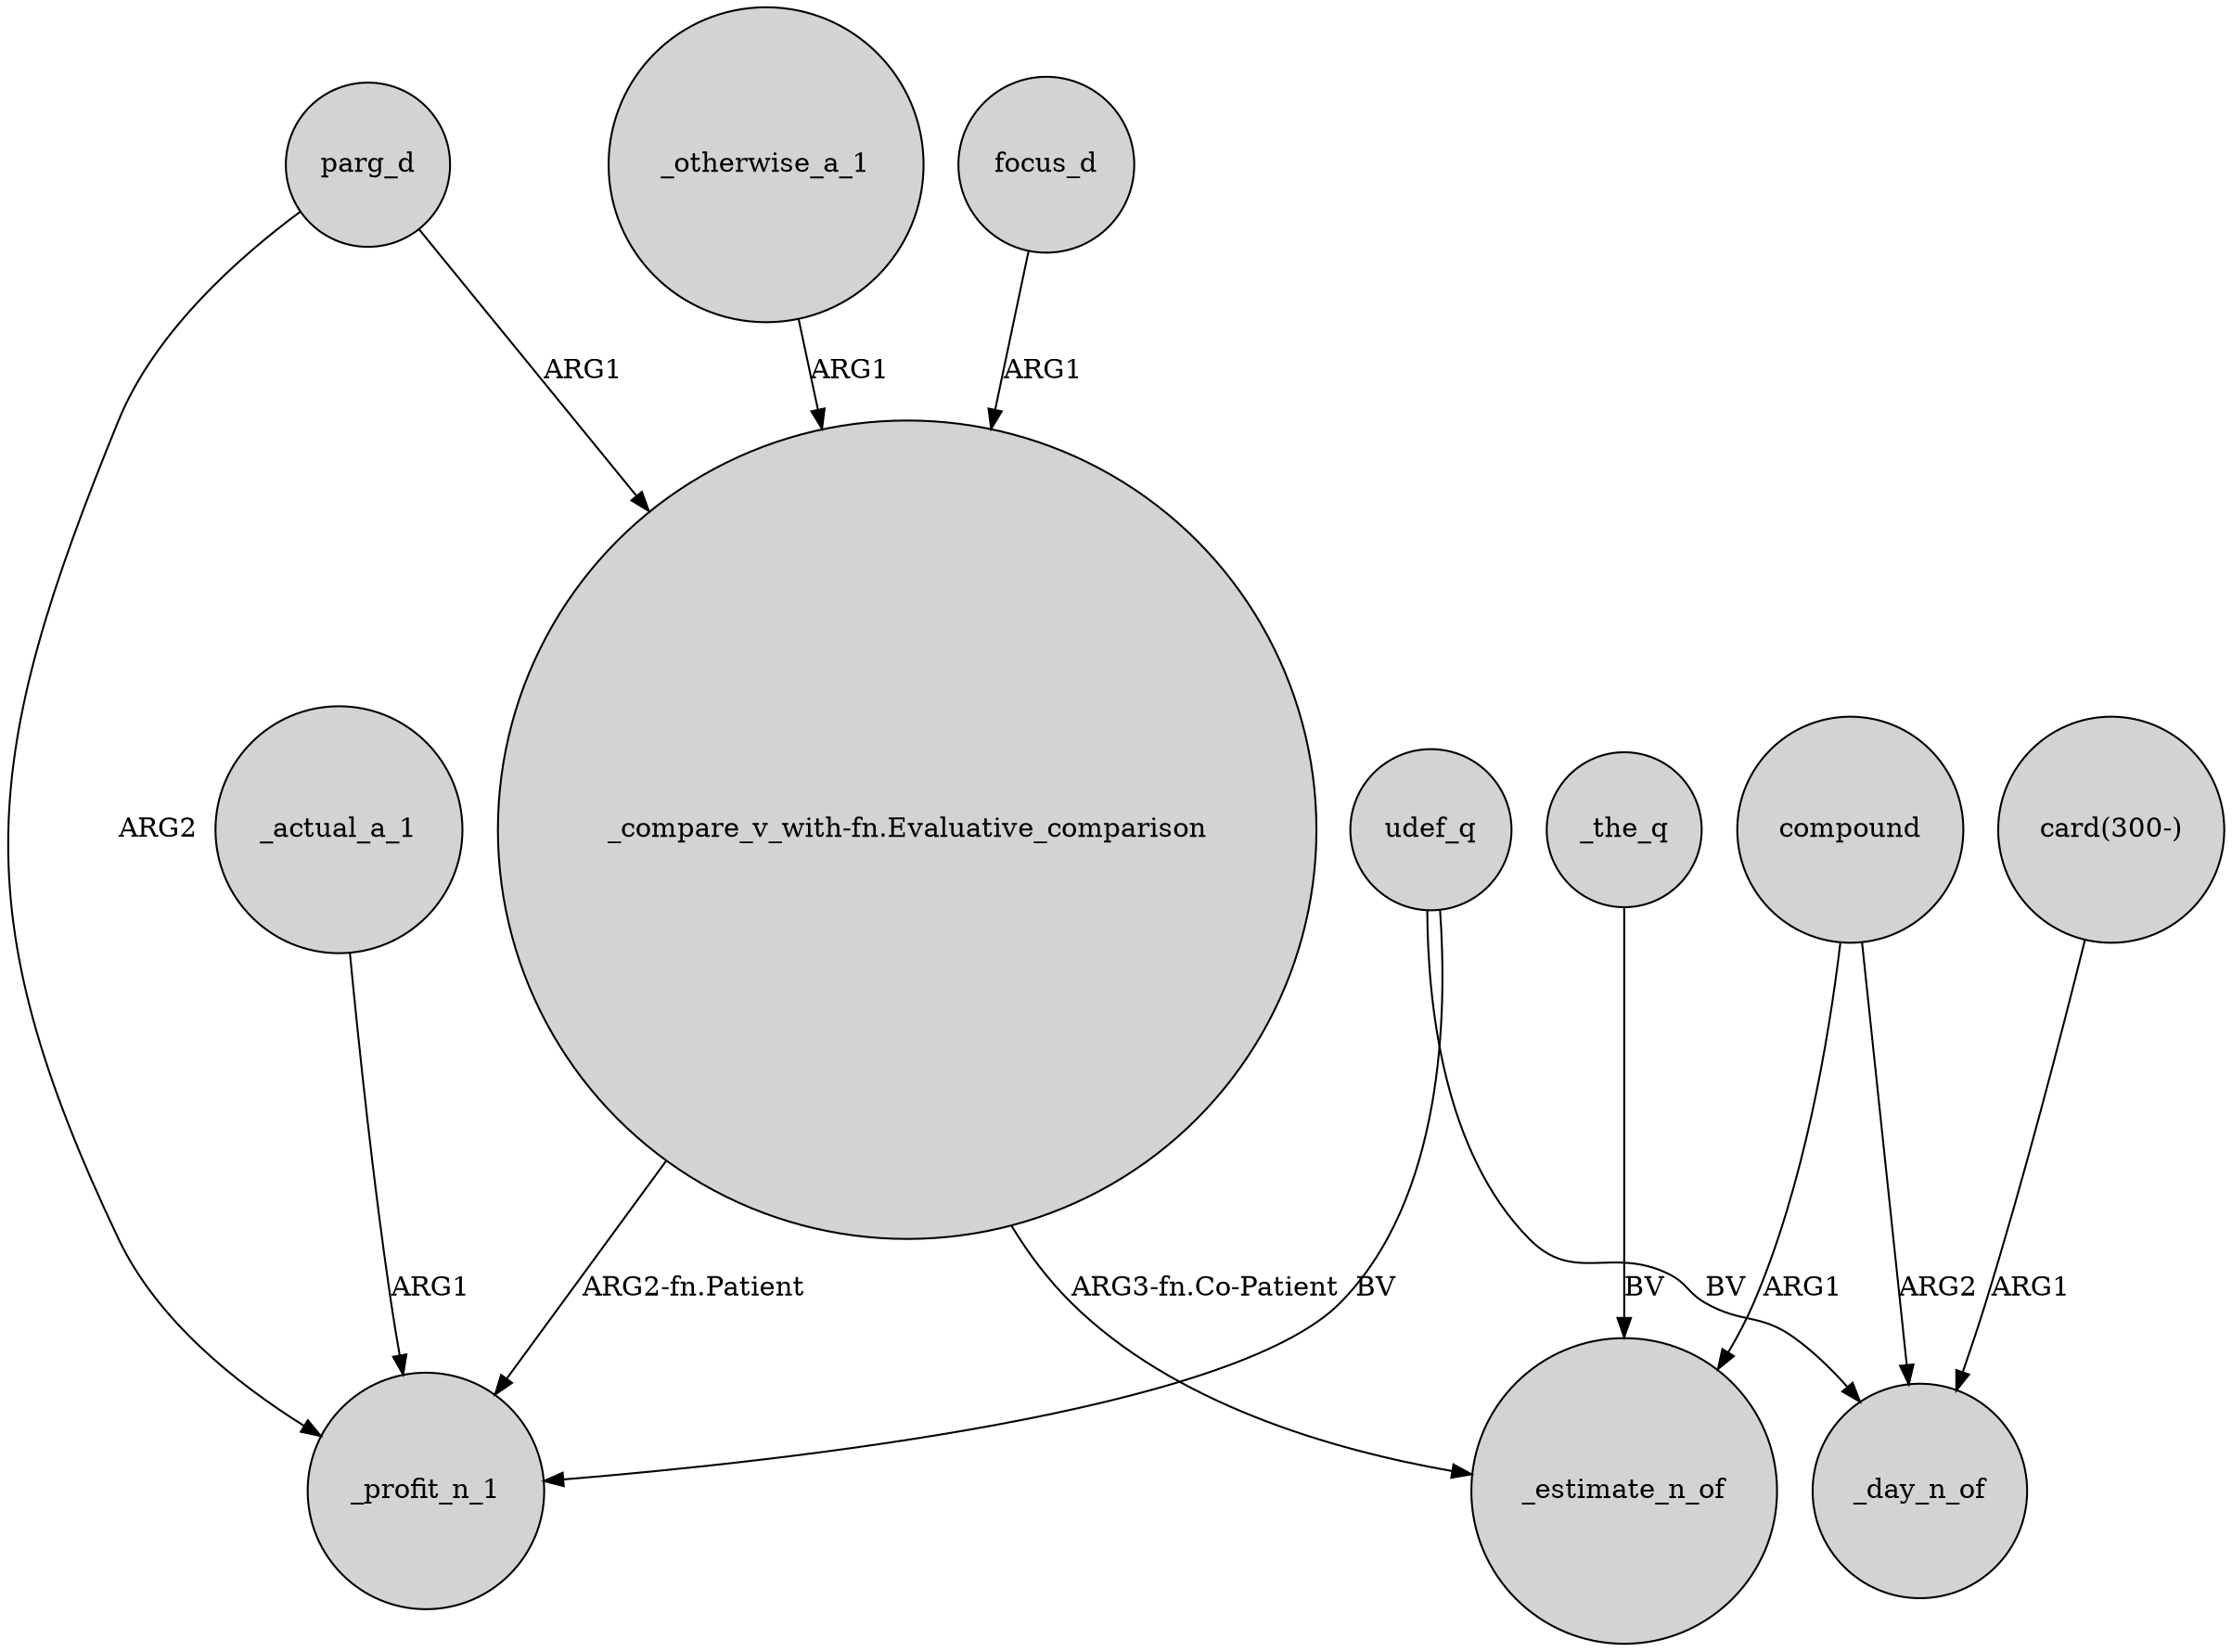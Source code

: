 digraph {
	node [shape=circle style=filled]
	focus_d -> "_compare_v_with-fn.Evaluative_comparison" [label=ARG1]
	parg_d -> _profit_n_1 [label=ARG2]
	compound -> _day_n_of [label=ARG2]
	"card(300-)" -> _day_n_of [label=ARG1]
	"_compare_v_with-fn.Evaluative_comparison" -> _profit_n_1 [label="ARG2-fn.Patient"]
	"_compare_v_with-fn.Evaluative_comparison" -> _estimate_n_of [label="ARG3-fn.Co-Patient"]
	udef_q -> _day_n_of [label=BV]
	udef_q -> _profit_n_1 [label=BV]
	compound -> _estimate_n_of [label=ARG1]
	_actual_a_1 -> _profit_n_1 [label=ARG1]
	_otherwise_a_1 -> "_compare_v_with-fn.Evaluative_comparison" [label=ARG1]
	parg_d -> "_compare_v_with-fn.Evaluative_comparison" [label=ARG1]
	_the_q -> _estimate_n_of [label=BV]
}
